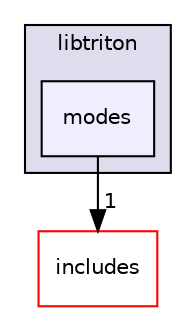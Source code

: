 digraph "/home/ubuntu/projects/pin-2.14/source/tools/Triton/src/libtriton/modes" {
  compound=true
  node [ fontsize="10", fontname="Helvetica"];
  edge [ labelfontsize="10", labelfontname="Helvetica"];
  subgraph clusterdir_6826be0f3781bbf5456339e274d7c653 {
    graph [ bgcolor="#ddddee", pencolor="black", label="libtriton" fontname="Helvetica", fontsize="10", URL="dir_6826be0f3781bbf5456339e274d7c653.html"]
  dir_2ff66f8a2934c11b30f96f381801b861 [shape=box, label="modes", style="filled", fillcolor="#eeeeff", pencolor="black", URL="dir_2ff66f8a2934c11b30f96f381801b861.html"];
  }
  dir_0a436fc82d73b0b9b664d07557632391 [shape=box label="includes" fillcolor="white" style="filled" color="red" URL="dir_0a436fc82d73b0b9b664d07557632391.html"];
  dir_2ff66f8a2934c11b30f96f381801b861->dir_0a436fc82d73b0b9b664d07557632391 [headlabel="1", labeldistance=1.5 headhref="dir_000026_000024.html"];
}
